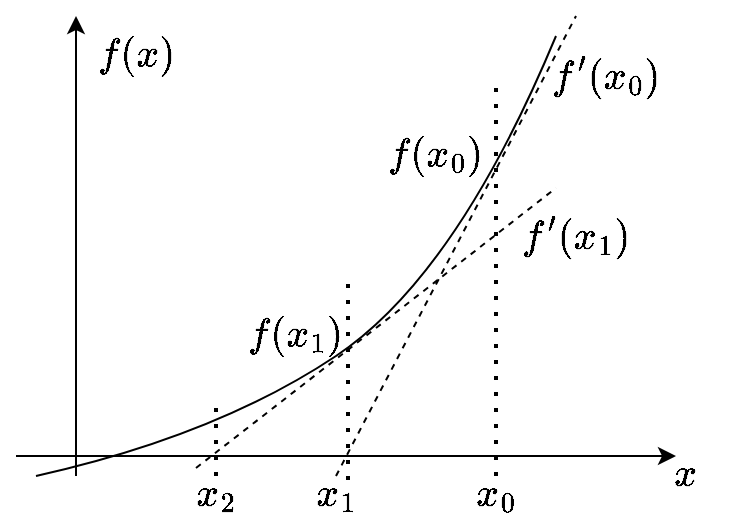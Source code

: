 <mxfile version="15.1.2" type="device"><diagram id="2M5T9yiEn_dLaOpB62pj" name="Page-1"><mxGraphModel dx="1102" dy="640" grid="1" gridSize="10" guides="1" tooltips="1" connect="1" arrows="1" fold="1" page="1" pageScale="1" pageWidth="850" pageHeight="1100" math="1" shadow="0"><root><mxCell id="0"/><mxCell id="1" parent="0"/><mxCell id="f0ljpkUmF7Gq2u56Cz3Q-1" value="" style="endArrow=classic;html=1;" edge="1" parent="1"><mxGeometry width="50" height="50" relative="1" as="geometry"><mxPoint x="230" y="410" as="sourcePoint"/><mxPoint x="230" y="180" as="targetPoint"/></mxGeometry></mxCell><mxCell id="f0ljpkUmF7Gq2u56Cz3Q-2" value="" style="endArrow=classic;html=1;" edge="1" parent="1"><mxGeometry width="50" height="50" relative="1" as="geometry"><mxPoint x="200" y="400" as="sourcePoint"/><mxPoint x="530" y="400" as="targetPoint"/></mxGeometry></mxCell><mxCell id="f0ljpkUmF7Gq2u56Cz3Q-3" value="" style="curved=1;endArrow=none;html=1;endFill=0;" edge="1" parent="1"><mxGeometry width="50" height="50" relative="1" as="geometry"><mxPoint x="210" y="410" as="sourcePoint"/><mxPoint x="470" y="190" as="targetPoint"/><Array as="points"><mxPoint x="300" y="390"/><mxPoint x="420" y="310"/></Array></mxGeometry></mxCell><mxCell id="f0ljpkUmF7Gq2u56Cz3Q-4" value="" style="endArrow=none;dashed=1;html=1;" edge="1" parent="1"><mxGeometry width="50" height="50" relative="1" as="geometry"><mxPoint x="360" y="410" as="sourcePoint"/><mxPoint x="480" y="180" as="targetPoint"/></mxGeometry></mxCell><mxCell id="f0ljpkUmF7Gq2u56Cz3Q-5" value="" style="endArrow=none;dashed=1;html=1;dashPattern=1 3;strokeWidth=2;" edge="1" parent="1"><mxGeometry width="50" height="50" relative="1" as="geometry"><mxPoint x="440" y="410" as="sourcePoint"/><mxPoint x="440" y="210" as="targetPoint"/></mxGeometry></mxCell><mxCell id="f0ljpkUmF7Gq2u56Cz3Q-6" value="" style="endArrow=none;dashed=1;html=1;dashPattern=1 3;strokeWidth=2;" edge="1" parent="1"><mxGeometry width="50" height="50" relative="1" as="geometry"><mxPoint x="366" y="412" as="sourcePoint"/><mxPoint x="366" y="314" as="targetPoint"/></mxGeometry></mxCell><mxCell id="f0ljpkUmF7Gq2u56Cz3Q-7" value="" style="endArrow=none;dashed=1;html=1;" edge="1" parent="1"><mxGeometry width="50" height="50" relative="1" as="geometry"><mxPoint x="290" y="406" as="sourcePoint"/><mxPoint x="470" y="266" as="targetPoint"/></mxGeometry></mxCell><mxCell id="f0ljpkUmF7Gq2u56Cz3Q-8" value="" style="endArrow=none;dashed=1;html=1;dashPattern=1 3;strokeWidth=2;" edge="1" parent="1"><mxGeometry width="50" height="50" relative="1" as="geometry"><mxPoint x="300" y="410" as="sourcePoint"/><mxPoint x="300" y="370" as="targetPoint"/></mxGeometry></mxCell><mxCell id="f0ljpkUmF7Gq2u56Cz3Q-9" value="$$x_0$$" style="text;html=1;strokeColor=none;fillColor=none;align=center;verticalAlign=middle;whiteSpace=wrap;rounded=0;fontSize=17;" vertex="1" parent="1"><mxGeometry x="420" y="410" width="40" height="20" as="geometry"/></mxCell><mxCell id="f0ljpkUmF7Gq2u56Cz3Q-10" value="$$x_1$$" style="text;html=1;strokeColor=none;fillColor=none;align=center;verticalAlign=middle;whiteSpace=wrap;rounded=0;fontSize=17;" vertex="1" parent="1"><mxGeometry x="340" y="410" width="40" height="20" as="geometry"/></mxCell><mxCell id="f0ljpkUmF7Gq2u56Cz3Q-11" value="$$x_2$$" style="text;html=1;strokeColor=none;fillColor=none;align=center;verticalAlign=middle;whiteSpace=wrap;rounded=0;fontSize=17;" vertex="1" parent="1"><mxGeometry x="280" y="410" width="40" height="20" as="geometry"/></mxCell><mxCell id="f0ljpkUmF7Gq2u56Cz3Q-12" value="$$f(x_0)$$" style="text;html=1;strokeColor=none;fillColor=none;align=center;verticalAlign=middle;whiteSpace=wrap;rounded=0;fontSize=17;" vertex="1" parent="1"><mxGeometry x="390" y="240" width="40" height="20" as="geometry"/></mxCell><mxCell id="f0ljpkUmF7Gq2u56Cz3Q-13" value="$$f(x_1)$$" style="text;html=1;strokeColor=none;fillColor=none;align=center;verticalAlign=middle;whiteSpace=wrap;rounded=0;fontSize=17;" vertex="1" parent="1"><mxGeometry x="320" y="330" width="40" height="20" as="geometry"/></mxCell><mxCell id="f0ljpkUmF7Gq2u56Cz3Q-14" value="$$f'(x_0)$$" style="text;html=1;strokeColor=none;fillColor=none;align=center;verticalAlign=middle;whiteSpace=wrap;rounded=0;fontSize=17;" vertex="1" parent="1"><mxGeometry x="475" y="200" width="40" height="20" as="geometry"/></mxCell><mxCell id="f0ljpkUmF7Gq2u56Cz3Q-15" value="$$f'(x_1)$$" style="text;html=1;strokeColor=none;fillColor=none;align=center;verticalAlign=middle;whiteSpace=wrap;rounded=0;fontSize=17;" vertex="1" parent="1"><mxGeometry x="460" y="280" width="40" height="20" as="geometry"/></mxCell><mxCell id="f0ljpkUmF7Gq2u56Cz3Q-16" value="$$f(x)$$" style="text;html=1;strokeColor=none;fillColor=none;align=center;verticalAlign=middle;whiteSpace=wrap;rounded=0;fontSize=17;" vertex="1" parent="1"><mxGeometry x="240" y="190" width="40" height="20" as="geometry"/></mxCell><mxCell id="f0ljpkUmF7Gq2u56Cz3Q-17" value="$$x$$" style="text;html=1;strokeColor=none;fillColor=none;align=center;verticalAlign=middle;whiteSpace=wrap;rounded=0;fontSize=17;" vertex="1" parent="1"><mxGeometry x="515" y="400" width="40" height="20" as="geometry"/></mxCell></root></mxGraphModel></diagram></mxfile>